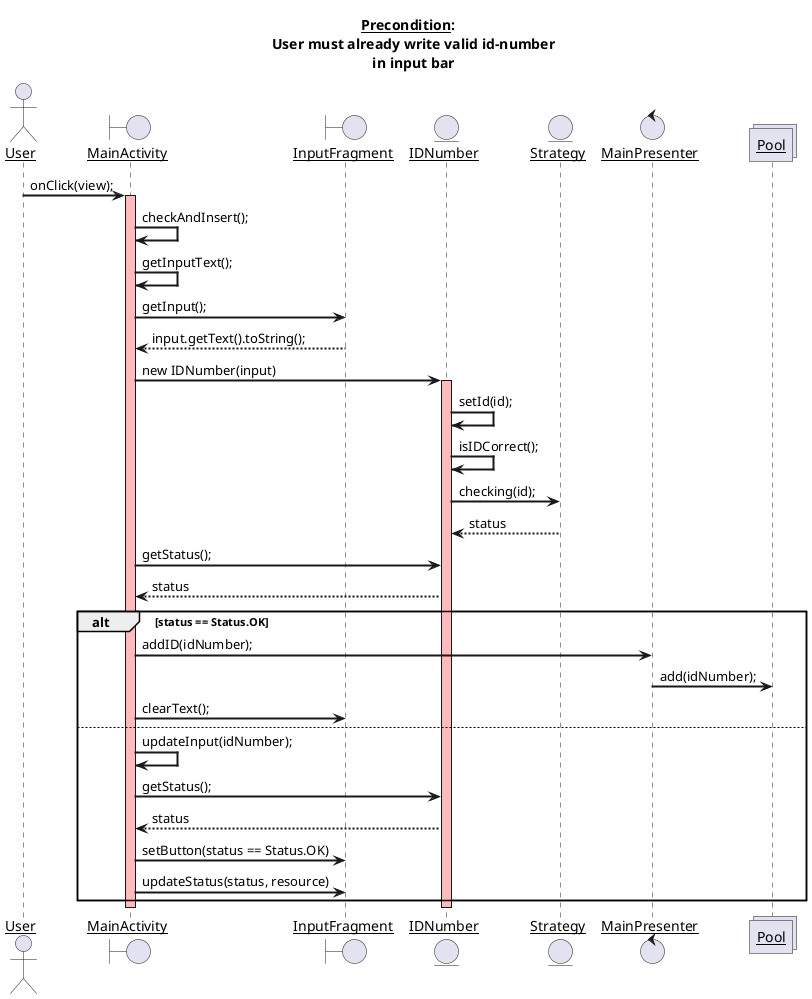 @startuml
skinparam sequenceArrowThickness 2
skinparam sequenceParticipant underline

title
 <u>Precondition</u>:
    User must already write valid id-number
    in input bar
end title

actor User
boundary MainActivity
boundary InputFragment
entity IDNumber
entity Strategy
control MainPresenter
collections Pool

User -> MainActivity: onClick(view);
activate MainActivity #FFBBBB
MainActivity -> MainActivity: checkAndInsert();
MainActivity -> MainActivity: getInputText();
MainActivity -> InputFragment: getInput();
MainActivity <-- InputFragment: input.getText().toString();

MainActivity -> IDNumber: new IDNumber(input)
activate IDNumber #FFBBBB
IDNumber -> IDNumber: setId(id);
IDNumber -> IDNumber: isIDCorrect();
IDNumber -> Strategy: checking(id);
IDNumber <-- Strategy: status
MainActivity -> IDNumber: getStatus();
MainActivity <-- IDNumber: status
alt status == Status.OK
    MainActivity -> MainPresenter: addID(idNumber);
    MainPresenter -> Pool: add(idNumber);
    MainActivity -> InputFragment: clearText();
else
    MainActivity -> MainActivity: updateInput(idNumber);
    MainActivity -> IDNumber: getStatus();
    MainActivity <-- IDNumber: status
    MainActivity -> InputFragment: setButton(status == Status.OK)
    MainActivity -> InputFragment: updateStatus(status, resource)
end

deactivate IDNumber
deactivate MainActivity


@enduml
